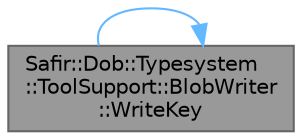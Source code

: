 digraph "Safir::Dob::Typesystem::ToolSupport::BlobWriter::WriteKey"
{
 // LATEX_PDF_SIZE
  bgcolor="transparent";
  edge [fontname=Helvetica,fontsize=10,labelfontname=Helvetica,labelfontsize=10];
  node [fontname=Helvetica,fontsize=10,shape=box,height=0.2,width=0.4];
  rankdir="LR";
  Node1 [label="Safir::Dob::Typesystem\l::ToolSupport::BlobWriter\l::WriteKey",height=0.2,width=0.4,color="gray40", fillcolor="grey60", style="filled", fontcolor="black",tooltip="Write member key to the a blob."];
  Node1 -> Node1 [color="steelblue1",style="solid"];
}
